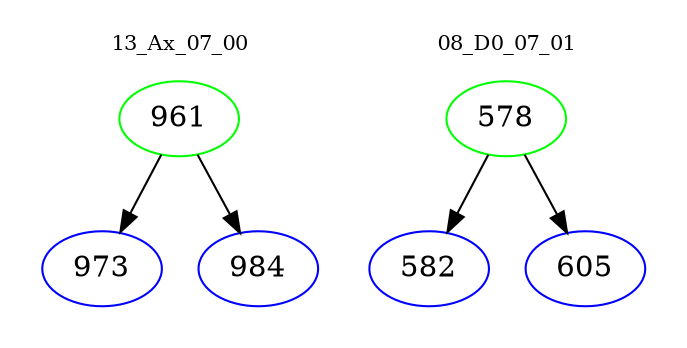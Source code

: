 digraph{
subgraph cluster_0 {
color = white
label = "13_Ax_07_00";
fontsize=10;
T0_961 [label="961", color="green"]
T0_961 -> T0_973 [color="black"]
T0_973 [label="973", color="blue"]
T0_961 -> T0_984 [color="black"]
T0_984 [label="984", color="blue"]
}
subgraph cluster_1 {
color = white
label = "08_D0_07_01";
fontsize=10;
T1_578 [label="578", color="green"]
T1_578 -> T1_582 [color="black"]
T1_582 [label="582", color="blue"]
T1_578 -> T1_605 [color="black"]
T1_605 [label="605", color="blue"]
}
}
